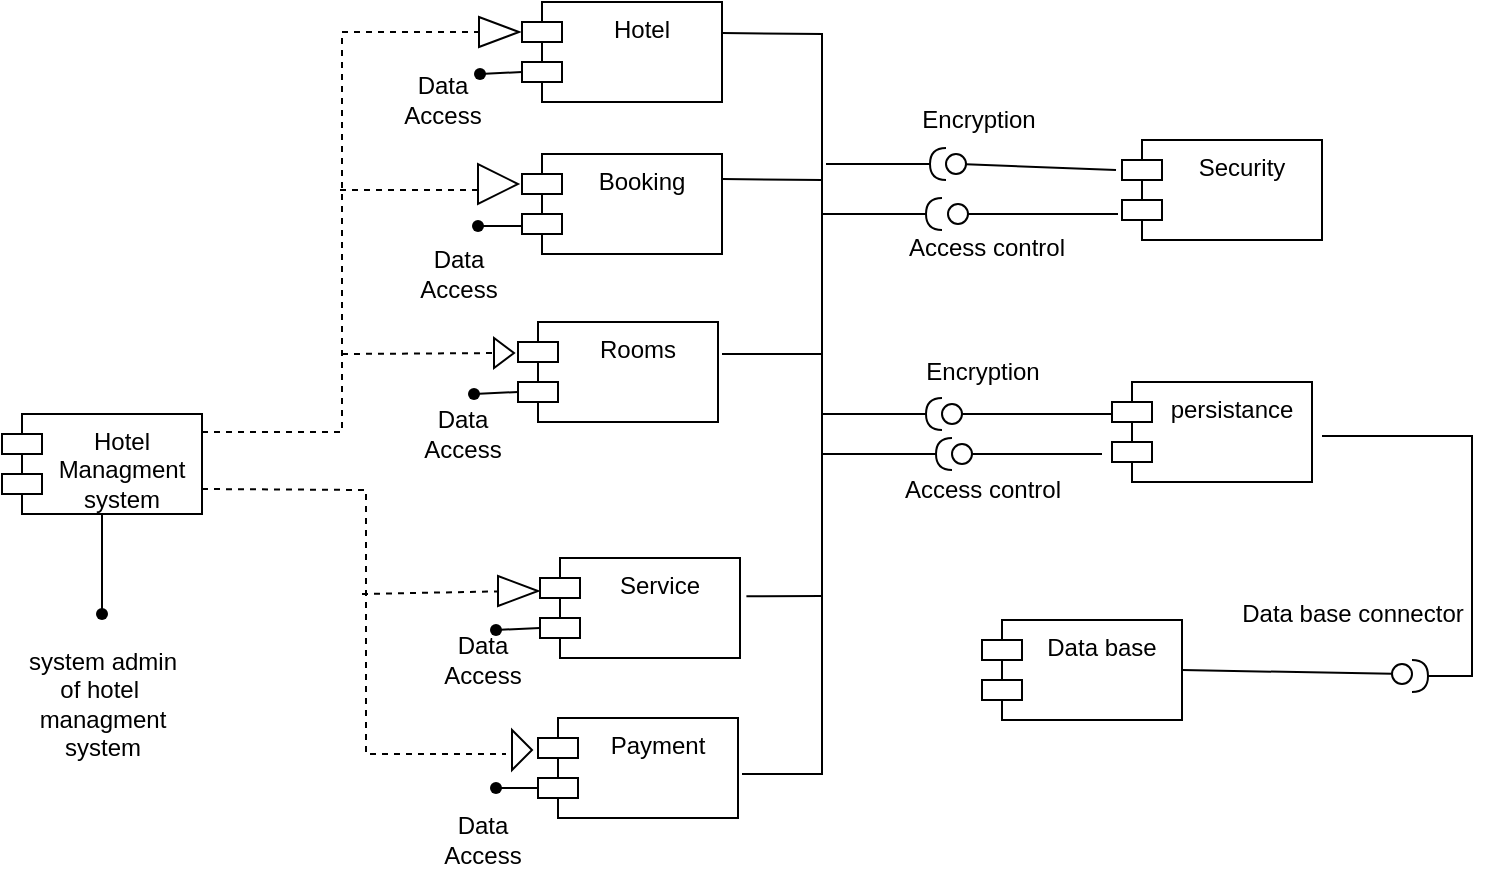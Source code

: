 <mxfile version="23.1.5" type="device">
  <diagram name="Page-1" id="tz5FJdPGJYnll3CepqfB">
    <mxGraphModel dx="840" dy="497" grid="1" gridSize="10" guides="1" tooltips="1" connect="1" arrows="1" fold="1" page="1" pageScale="1" pageWidth="827" pageHeight="1169" math="0" shadow="0">
      <root>
        <mxCell id="0" />
        <mxCell id="1" parent="0" />
        <mxCell id="y9X2fHoFPcFzoOq7KdYe-1" value="Hotel&lt;br&gt;Managment&lt;br&gt;system" style="shape=module;align=left;spacingLeft=20;align=center;verticalAlign=top;whiteSpace=wrap;html=1;" vertex="1" parent="1">
          <mxGeometry x="350" y="310" width="100" height="50" as="geometry" />
        </mxCell>
        <mxCell id="y9X2fHoFPcFzoOq7KdYe-3" value="" style="shape=waypoint;sketch=0;fillStyle=solid;size=6;pointerEvents=1;points=[];fillColor=none;resizable=0;rotatable=0;perimeter=centerPerimeter;snapToPoint=1;" vertex="1" parent="1">
          <mxGeometry x="390" y="400" width="20" height="20" as="geometry" />
        </mxCell>
        <mxCell id="y9X2fHoFPcFzoOq7KdYe-4" value="" style="endArrow=none;html=1;rounded=0;entryX=0.5;entryY=1;entryDx=0;entryDy=0;" edge="1" parent="1" target="y9X2fHoFPcFzoOq7KdYe-1">
          <mxGeometry width="50" height="50" relative="1" as="geometry">
            <mxPoint x="400" y="410" as="sourcePoint" />
            <mxPoint x="510" y="270" as="targetPoint" />
          </mxGeometry>
        </mxCell>
        <mxCell id="y9X2fHoFPcFzoOq7KdYe-5" value="system admin&lt;br&gt;of hotel&amp;nbsp;&lt;br&gt;managment&lt;br&gt;system" style="text;html=1;align=center;verticalAlign=middle;resizable=0;points=[];autosize=1;strokeColor=none;fillColor=none;" vertex="1" parent="1">
          <mxGeometry x="350" y="420" width="100" height="70" as="geometry" />
        </mxCell>
        <mxCell id="y9X2fHoFPcFzoOq7KdYe-6" value="" style="endArrow=none;dashed=1;html=1;rounded=0;entryX=0;entryY=0.5;entryDx=0;entryDy=0;entryPerimeter=0;" edge="1" parent="1" target="y9X2fHoFPcFzoOq7KdYe-9">
          <mxGeometry width="50" height="50" relative="1" as="geometry">
            <mxPoint x="450" y="319" as="sourcePoint" />
            <mxPoint x="588.5" y="121.436" as="targetPoint" />
            <Array as="points">
              <mxPoint x="520" y="319" />
              <mxPoint x="520" y="119" />
            </Array>
          </mxGeometry>
        </mxCell>
        <mxCell id="y9X2fHoFPcFzoOq7KdYe-8" value="Hotel" style="shape=module;align=left;spacingLeft=20;align=center;verticalAlign=top;whiteSpace=wrap;html=1;" vertex="1" parent="1">
          <mxGeometry x="610" y="104" width="100" height="50" as="geometry" />
        </mxCell>
        <mxCell id="y9X2fHoFPcFzoOq7KdYe-9" value="" style="html=1;shadow=0;dashed=0;align=center;verticalAlign=middle;shape=mxgraph.arrows2.arrow;dy=0.6;dx=40;direction=north;notch=0;rotation=90;" vertex="1" parent="1">
          <mxGeometry x="591" y="109" width="15" height="20" as="geometry" />
        </mxCell>
        <mxCell id="y9X2fHoFPcFzoOq7KdYe-12" value="" style="shape=waypoint;sketch=0;fillStyle=solid;size=6;pointerEvents=1;points=[];fillColor=none;resizable=0;rotatable=0;perimeter=centerPerimeter;snapToPoint=1;" vertex="1" parent="1">
          <mxGeometry x="579" y="130" width="20" height="20" as="geometry" />
        </mxCell>
        <mxCell id="y9X2fHoFPcFzoOq7KdYe-13" value="" style="endArrow=none;html=1;rounded=0;entryX=0;entryY=0;entryDx=0;entryDy=35;entryPerimeter=0;" edge="1" parent="1" source="y9X2fHoFPcFzoOq7KdYe-12" target="y9X2fHoFPcFzoOq7KdYe-8">
          <mxGeometry width="50" height="50" relative="1" as="geometry">
            <mxPoint x="593" y="171" as="sourcePoint" />
            <mxPoint x="611" y="128" as="targetPoint" />
          </mxGeometry>
        </mxCell>
        <mxCell id="y9X2fHoFPcFzoOq7KdYe-14" value="Booking" style="shape=module;align=left;spacingLeft=20;align=center;verticalAlign=top;whiteSpace=wrap;html=1;" vertex="1" parent="1">
          <mxGeometry x="610" y="180" width="100" height="50" as="geometry" />
        </mxCell>
        <mxCell id="y9X2fHoFPcFzoOq7KdYe-15" value="" style="endArrow=none;dashed=1;html=1;rounded=0;" edge="1" parent="1">
          <mxGeometry width="50" height="50" relative="1" as="geometry">
            <mxPoint x="519" y="198" as="sourcePoint" />
            <mxPoint x="589" y="198" as="targetPoint" />
          </mxGeometry>
        </mxCell>
        <mxCell id="y9X2fHoFPcFzoOq7KdYe-16" value="" style="html=1;shadow=0;dashed=0;align=center;verticalAlign=middle;shape=mxgraph.arrows2.arrow;dy=0.6;dx=40;notch=0;" vertex="1" parent="1">
          <mxGeometry x="588" y="185" width="20" height="20" as="geometry" />
        </mxCell>
        <mxCell id="y9X2fHoFPcFzoOq7KdYe-18" value="" style="shape=waypoint;sketch=0;fillStyle=solid;size=6;pointerEvents=1;points=[];fillColor=none;resizable=0;rotatable=0;perimeter=centerPerimeter;snapToPoint=1;" vertex="1" parent="1">
          <mxGeometry x="578" y="206" width="20" height="20" as="geometry" />
        </mxCell>
        <mxCell id="y9X2fHoFPcFzoOq7KdYe-19" value="" style="endArrow=none;html=1;rounded=0;entryX=0;entryY=0;entryDx=0;entryDy=35;entryPerimeter=0;" edge="1" parent="1">
          <mxGeometry width="50" height="50" relative="1" as="geometry">
            <mxPoint x="590" y="216" as="sourcePoint" />
            <mxPoint x="610" y="216" as="targetPoint" />
          </mxGeometry>
        </mxCell>
        <mxCell id="y9X2fHoFPcFzoOq7KdYe-20" value="Rooms" style="shape=module;align=left;spacingLeft=20;align=center;verticalAlign=top;whiteSpace=wrap;html=1;" vertex="1" parent="1">
          <mxGeometry x="608" y="264" width="100" height="50" as="geometry" />
        </mxCell>
        <mxCell id="y9X2fHoFPcFzoOq7KdYe-21" value="" style="endArrow=none;dashed=1;html=1;rounded=0;" edge="1" parent="1" target="y9X2fHoFPcFzoOq7KdYe-22">
          <mxGeometry width="50" height="50" relative="1" as="geometry">
            <mxPoint x="520" y="280" as="sourcePoint" />
            <mxPoint x="590" y="280" as="targetPoint" />
          </mxGeometry>
        </mxCell>
        <mxCell id="y9X2fHoFPcFzoOq7KdYe-22" value="" style="html=1;shadow=0;dashed=0;align=center;verticalAlign=middle;shape=mxgraph.arrows2.arrow;dy=0.6;dx=40;notch=0;" vertex="1" parent="1">
          <mxGeometry x="596" y="272" width="10" height="15" as="geometry" />
        </mxCell>
        <mxCell id="y9X2fHoFPcFzoOq7KdYe-23" value="" style="shape=waypoint;sketch=0;fillStyle=solid;size=6;pointerEvents=1;points=[];fillColor=none;resizable=0;rotatable=0;perimeter=centerPerimeter;snapToPoint=1;" vertex="1" parent="1">
          <mxGeometry x="576" y="290" width="20" height="20" as="geometry" />
        </mxCell>
        <mxCell id="y9X2fHoFPcFzoOq7KdYe-24" value="" style="endArrow=none;html=1;rounded=0;exitX=0.752;exitY=0.306;exitDx=0;exitDy=0;exitPerimeter=0;entryX=0;entryY=0;entryDx=0;entryDy=35;entryPerimeter=0;" edge="1" parent="1" source="y9X2fHoFPcFzoOq7KdYe-23" target="y9X2fHoFPcFzoOq7KdYe-20">
          <mxGeometry width="50" height="50" relative="1" as="geometry">
            <mxPoint x="490" y="250" as="sourcePoint" />
            <mxPoint x="540" y="200" as="targetPoint" />
          </mxGeometry>
        </mxCell>
        <mxCell id="y9X2fHoFPcFzoOq7KdYe-25" value="" style="endArrow=none;dashed=1;html=1;rounded=0;exitX=1;exitY=0.75;exitDx=0;exitDy=0;" edge="1" parent="1" source="y9X2fHoFPcFzoOq7KdYe-1">
          <mxGeometry width="50" height="50" relative="1" as="geometry">
            <mxPoint x="462" y="347.5" as="sourcePoint" />
            <mxPoint x="602" y="480" as="targetPoint" />
            <Array as="points">
              <mxPoint x="532" y="348" />
              <mxPoint x="532" y="480" />
            </Array>
          </mxGeometry>
        </mxCell>
        <mxCell id="y9X2fHoFPcFzoOq7KdYe-28" value="Service" style="shape=module;align=left;spacingLeft=20;align=center;verticalAlign=top;whiteSpace=wrap;html=1;" vertex="1" parent="1">
          <mxGeometry x="619" y="382" width="100" height="50" as="geometry" />
        </mxCell>
        <mxCell id="y9X2fHoFPcFzoOq7KdYe-29" value="Payment" style="shape=module;align=left;spacingLeft=20;align=center;verticalAlign=top;whiteSpace=wrap;html=1;" vertex="1" parent="1">
          <mxGeometry x="618" y="462" width="100" height="50" as="geometry" />
        </mxCell>
        <mxCell id="y9X2fHoFPcFzoOq7KdYe-30" value="" style="html=1;shadow=0;dashed=0;align=center;verticalAlign=middle;shape=mxgraph.arrows2.arrow;dy=0.6;dx=40;notch=0;" vertex="1" parent="1">
          <mxGeometry x="605" y="468" width="10" height="20" as="geometry" />
        </mxCell>
        <mxCell id="y9X2fHoFPcFzoOq7KdYe-31" value="" style="shape=waypoint;sketch=0;fillStyle=solid;size=6;pointerEvents=1;points=[];fillColor=none;resizable=0;rotatable=0;perimeter=centerPerimeter;snapToPoint=1;" vertex="1" parent="1">
          <mxGeometry x="587" y="487" width="20" height="20" as="geometry" />
        </mxCell>
        <mxCell id="y9X2fHoFPcFzoOq7KdYe-32" value="" style="endArrow=none;html=1;rounded=0;entryX=0;entryY=0;entryDx=0;entryDy=35;entryPerimeter=0;" edge="1" parent="1" source="y9X2fHoFPcFzoOq7KdYe-31" target="y9X2fHoFPcFzoOq7KdYe-29">
          <mxGeometry width="50" height="50" relative="1" as="geometry">
            <mxPoint x="490" y="390" as="sourcePoint" />
            <mxPoint x="540" y="340" as="targetPoint" />
          </mxGeometry>
        </mxCell>
        <mxCell id="y9X2fHoFPcFzoOq7KdYe-33" value="" style="endArrow=none;dashed=1;html=1;rounded=0;" edge="1" parent="1" target="y9X2fHoFPcFzoOq7KdYe-34">
          <mxGeometry width="50" height="50" relative="1" as="geometry">
            <mxPoint x="530" y="400" as="sourcePoint" />
            <mxPoint x="600" y="400" as="targetPoint" />
          </mxGeometry>
        </mxCell>
        <mxCell id="y9X2fHoFPcFzoOq7KdYe-34" value="" style="html=1;shadow=0;dashed=0;align=center;verticalAlign=middle;shape=mxgraph.arrows2.arrow;dy=0.6;dx=40;notch=0;" vertex="1" parent="1">
          <mxGeometry x="598" y="391" width="20" height="15" as="geometry" />
        </mxCell>
        <mxCell id="y9X2fHoFPcFzoOq7KdYe-35" value="" style="shape=waypoint;sketch=0;fillStyle=solid;size=6;pointerEvents=1;points=[];fillColor=none;resizable=0;rotatable=0;perimeter=centerPerimeter;snapToPoint=1;" vertex="1" parent="1">
          <mxGeometry x="587" y="408" width="20" height="20" as="geometry" />
        </mxCell>
        <mxCell id="y9X2fHoFPcFzoOq7KdYe-36" value="" style="endArrow=none;html=1;rounded=0;entryX=0;entryY=0;entryDx=0;entryDy=35;entryPerimeter=0;" edge="1" parent="1" source="y9X2fHoFPcFzoOq7KdYe-35" target="y9X2fHoFPcFzoOq7KdYe-28">
          <mxGeometry width="50" height="50" relative="1" as="geometry">
            <mxPoint x="490" y="390" as="sourcePoint" />
            <mxPoint x="540" y="340" as="targetPoint" />
          </mxGeometry>
        </mxCell>
        <mxCell id="y9X2fHoFPcFzoOq7KdYe-38" value="Data&lt;br&gt;Access" style="text;html=1;align=center;verticalAlign=middle;resizable=0;points=[];autosize=1;strokeColor=none;fillColor=none;" vertex="1" parent="1">
          <mxGeometry x="540" y="133" width="60" height="40" as="geometry" />
        </mxCell>
        <mxCell id="y9X2fHoFPcFzoOq7KdYe-39" value="Data&lt;br&gt;Access" style="text;html=1;align=center;verticalAlign=middle;resizable=0;points=[];autosize=1;strokeColor=none;fillColor=none;" vertex="1" parent="1">
          <mxGeometry x="548" y="220" width="60" height="40" as="geometry" />
        </mxCell>
        <mxCell id="y9X2fHoFPcFzoOq7KdYe-41" value="Data&lt;br&gt;Access" style="text;html=1;align=center;verticalAlign=middle;resizable=0;points=[];autosize=1;strokeColor=none;fillColor=none;" vertex="1" parent="1">
          <mxGeometry x="550" y="300" width="60" height="40" as="geometry" />
        </mxCell>
        <mxCell id="y9X2fHoFPcFzoOq7KdYe-42" value="Data&lt;br&gt;Access" style="text;html=1;align=center;verticalAlign=middle;resizable=0;points=[];autosize=1;strokeColor=none;fillColor=none;" vertex="1" parent="1">
          <mxGeometry x="560" y="413" width="60" height="40" as="geometry" />
        </mxCell>
        <mxCell id="y9X2fHoFPcFzoOq7KdYe-43" value="Data&lt;br&gt;Access" style="text;html=1;align=center;verticalAlign=middle;resizable=0;points=[];autosize=1;strokeColor=none;fillColor=none;" vertex="1" parent="1">
          <mxGeometry x="560" y="503" width="60" height="40" as="geometry" />
        </mxCell>
        <mxCell id="y9X2fHoFPcFzoOq7KdYe-44" value="" style="endArrow=none;html=1;rounded=0;exitX=1;exitY=0.25;exitDx=0;exitDy=0;" edge="1" parent="1">
          <mxGeometry width="50" height="50" relative="1" as="geometry">
            <mxPoint x="710" y="119.5" as="sourcePoint" />
            <mxPoint x="720" y="490" as="targetPoint" />
            <Array as="points">
              <mxPoint x="760" y="120" />
              <mxPoint x="760" y="490" />
            </Array>
          </mxGeometry>
        </mxCell>
        <mxCell id="y9X2fHoFPcFzoOq7KdYe-45" value="" style="endArrow=none;html=1;rounded=0;exitX=1.032;exitY=0.382;exitDx=0;exitDy=0;exitPerimeter=0;" edge="1" parent="1" source="y9X2fHoFPcFzoOq7KdYe-28">
          <mxGeometry width="50" height="50" relative="1" as="geometry">
            <mxPoint x="719" y="406" as="sourcePoint" />
            <mxPoint x="760" y="401" as="targetPoint" />
          </mxGeometry>
        </mxCell>
        <mxCell id="y9X2fHoFPcFzoOq7KdYe-46" value="" style="endArrow=none;html=1;rounded=0;" edge="1" parent="1">
          <mxGeometry width="50" height="50" relative="1" as="geometry">
            <mxPoint x="760" y="280" as="sourcePoint" />
            <mxPoint x="710" y="280" as="targetPoint" />
          </mxGeometry>
        </mxCell>
        <mxCell id="y9X2fHoFPcFzoOq7KdYe-47" value="" style="endArrow=none;html=1;rounded=0;exitX=1;exitY=0.25;exitDx=0;exitDy=0;" edge="1" parent="1" source="y9X2fHoFPcFzoOq7KdYe-14">
          <mxGeometry width="50" height="50" relative="1" as="geometry">
            <mxPoint x="713.3" y="201.85" as="sourcePoint" />
            <mxPoint x="760" y="193" as="targetPoint" />
          </mxGeometry>
        </mxCell>
        <mxCell id="y9X2fHoFPcFzoOq7KdYe-48" value="" style="rounded=0;orthogonalLoop=1;jettySize=auto;html=1;endArrow=halfCircle;endFill=0;endSize=6;strokeWidth=1;sketch=0;" edge="1" parent="1">
          <mxGeometry relative="1" as="geometry">
            <mxPoint x="762" y="185" as="sourcePoint" />
            <mxPoint x="822" y="185" as="targetPoint" />
          </mxGeometry>
        </mxCell>
        <mxCell id="y9X2fHoFPcFzoOq7KdYe-49" value="" style="rounded=0;orthogonalLoop=1;jettySize=auto;html=1;endArrow=oval;endFill=0;sketch=0;sourcePerimeterSpacing=0;targetPerimeterSpacing=0;endSize=10;exitX=0;exitY=0;exitDx=0;exitDy=15;exitPerimeter=0;" edge="1" parent="1">
          <mxGeometry relative="1" as="geometry">
            <mxPoint x="907" y="188" as="sourcePoint" />
            <mxPoint x="827" y="185" as="targetPoint" />
          </mxGeometry>
        </mxCell>
        <mxCell id="y9X2fHoFPcFzoOq7KdYe-50" value="" style="ellipse;whiteSpace=wrap;html=1;align=center;aspect=fixed;fillColor=none;strokeColor=none;resizable=0;perimeter=centerPerimeter;rotatable=0;allowArrows=0;points=[];outlineConnect=1;" vertex="1" parent="1">
          <mxGeometry x="685" y="300" width="10" height="10" as="geometry" />
        </mxCell>
        <mxCell id="y9X2fHoFPcFzoOq7KdYe-51" value="" style="rounded=0;orthogonalLoop=1;jettySize=auto;html=1;endArrow=halfCircle;endFill=0;endSize=6;strokeWidth=1;sketch=0;" edge="1" parent="1">
          <mxGeometry relative="1" as="geometry">
            <mxPoint x="760" y="210" as="sourcePoint" />
            <mxPoint x="820" y="210" as="targetPoint" />
          </mxGeometry>
        </mxCell>
        <mxCell id="y9X2fHoFPcFzoOq7KdYe-52" value="" style="rounded=0;orthogonalLoop=1;jettySize=auto;html=1;endArrow=oval;endFill=0;sketch=0;sourcePerimeterSpacing=0;targetPerimeterSpacing=0;endSize=10;exitX=0;exitY=0;exitDx=0;exitDy=35;exitPerimeter=0;" edge="1" parent="1">
          <mxGeometry relative="1" as="geometry">
            <mxPoint x="908" y="210" as="sourcePoint" />
            <mxPoint x="828" y="210" as="targetPoint" />
          </mxGeometry>
        </mxCell>
        <mxCell id="y9X2fHoFPcFzoOq7KdYe-53" value="" style="ellipse;whiteSpace=wrap;html=1;align=center;aspect=fixed;fillColor=none;strokeColor=none;resizable=0;perimeter=centerPerimeter;rotatable=0;allowArrows=0;points=[];outlineConnect=1;" vertex="1" parent="1">
          <mxGeometry x="685" y="300" width="10" height="10" as="geometry" />
        </mxCell>
        <mxCell id="y9X2fHoFPcFzoOq7KdYe-54" value="Security" style="shape=module;align=left;spacingLeft=20;align=center;verticalAlign=top;whiteSpace=wrap;html=1;" vertex="1" parent="1">
          <mxGeometry x="910" y="173" width="100" height="50" as="geometry" />
        </mxCell>
        <mxCell id="y9X2fHoFPcFzoOq7KdYe-55" value="Encryption" style="text;html=1;align=center;verticalAlign=middle;resizable=0;points=[];autosize=1;strokeColor=none;fillColor=none;" vertex="1" parent="1">
          <mxGeometry x="798" y="148" width="80" height="30" as="geometry" />
        </mxCell>
        <mxCell id="y9X2fHoFPcFzoOq7KdYe-56" value="Access control" style="text;html=1;align=center;verticalAlign=middle;resizable=0;points=[];autosize=1;strokeColor=none;fillColor=none;" vertex="1" parent="1">
          <mxGeometry x="792" y="212" width="100" height="30" as="geometry" />
        </mxCell>
        <mxCell id="y9X2fHoFPcFzoOq7KdYe-57" value="" style="rounded=0;orthogonalLoop=1;jettySize=auto;html=1;endArrow=halfCircle;endFill=0;endSize=6;strokeWidth=1;sketch=0;" edge="1" parent="1">
          <mxGeometry relative="1" as="geometry">
            <mxPoint x="760" y="310" as="sourcePoint" />
            <mxPoint x="820" y="310" as="targetPoint" />
          </mxGeometry>
        </mxCell>
        <mxCell id="y9X2fHoFPcFzoOq7KdYe-58" value="" style="rounded=0;orthogonalLoop=1;jettySize=auto;html=1;endArrow=oval;endFill=0;sketch=0;sourcePerimeterSpacing=0;targetPerimeterSpacing=0;endSize=10;" edge="1" parent="1">
          <mxGeometry relative="1" as="geometry">
            <mxPoint x="905" y="310" as="sourcePoint" />
            <mxPoint x="825" y="310" as="targetPoint" />
          </mxGeometry>
        </mxCell>
        <mxCell id="y9X2fHoFPcFzoOq7KdYe-59" value="" style="ellipse;whiteSpace=wrap;html=1;align=center;aspect=fixed;fillColor=none;strokeColor=none;resizable=0;perimeter=centerPerimeter;rotatable=0;allowArrows=0;points=[];outlineConnect=1;" vertex="1" parent="1">
          <mxGeometry x="685" y="300" width="10" height="10" as="geometry" />
        </mxCell>
        <mxCell id="y9X2fHoFPcFzoOq7KdYe-60" value="persistance" style="shape=module;align=left;spacingLeft=20;align=center;verticalAlign=top;whiteSpace=wrap;html=1;" vertex="1" parent="1">
          <mxGeometry x="905" y="294" width="100" height="50" as="geometry" />
        </mxCell>
        <mxCell id="y9X2fHoFPcFzoOq7KdYe-61" value="" style="rounded=0;orthogonalLoop=1;jettySize=auto;html=1;endArrow=halfCircle;endFill=0;endSize=6;strokeWidth=1;sketch=0;" edge="1" parent="1">
          <mxGeometry relative="1" as="geometry">
            <mxPoint x="760" y="330" as="sourcePoint" />
            <mxPoint x="825" y="330" as="targetPoint" />
          </mxGeometry>
        </mxCell>
        <mxCell id="y9X2fHoFPcFzoOq7KdYe-62" value="" style="rounded=0;orthogonalLoop=1;jettySize=auto;html=1;endArrow=oval;endFill=0;sketch=0;sourcePerimeterSpacing=0;targetPerimeterSpacing=0;endSize=10;" edge="1" parent="1">
          <mxGeometry relative="1" as="geometry">
            <mxPoint x="900" y="330" as="sourcePoint" />
            <mxPoint x="830" y="330" as="targetPoint" />
          </mxGeometry>
        </mxCell>
        <mxCell id="y9X2fHoFPcFzoOq7KdYe-63" value="" style="ellipse;whiteSpace=wrap;html=1;align=center;aspect=fixed;fillColor=none;strokeColor=none;resizable=0;perimeter=centerPerimeter;rotatable=0;allowArrows=0;points=[];outlineConnect=1;" vertex="1" parent="1">
          <mxGeometry x="685" y="297" width="10" height="10" as="geometry" />
        </mxCell>
        <mxCell id="y9X2fHoFPcFzoOq7KdYe-64" value="Encryption" style="text;html=1;align=center;verticalAlign=middle;resizable=0;points=[];autosize=1;strokeColor=none;fillColor=none;" vertex="1" parent="1">
          <mxGeometry x="800" y="274" width="80" height="30" as="geometry" />
        </mxCell>
        <mxCell id="y9X2fHoFPcFzoOq7KdYe-65" value="Access control" style="text;html=1;align=center;verticalAlign=middle;resizable=0;points=[];autosize=1;strokeColor=none;fillColor=none;" vertex="1" parent="1">
          <mxGeometry x="790" y="333" width="100" height="30" as="geometry" />
        </mxCell>
        <mxCell id="y9X2fHoFPcFzoOq7KdYe-66" value="" style="rounded=0;orthogonalLoop=1;jettySize=auto;html=1;endArrow=halfCircle;endFill=0;endSize=6;strokeWidth=1;sketch=0;" edge="1" parent="1">
          <mxGeometry relative="1" as="geometry">
            <mxPoint x="1010" y="321" as="sourcePoint" />
            <mxPoint x="1055" y="441" as="targetPoint" />
            <Array as="points">
              <mxPoint x="1085" y="321" />
              <mxPoint x="1085" y="441" />
            </Array>
          </mxGeometry>
        </mxCell>
        <mxCell id="y9X2fHoFPcFzoOq7KdYe-67" value="" style="rounded=0;orthogonalLoop=1;jettySize=auto;html=1;endArrow=oval;endFill=0;sketch=0;sourcePerimeterSpacing=0;targetPerimeterSpacing=0;endSize=10;exitX=1;exitY=0.5;exitDx=0;exitDy=0;" edge="1" parent="1" source="y9X2fHoFPcFzoOq7KdYe-69">
          <mxGeometry relative="1" as="geometry">
            <mxPoint x="956" y="440" as="sourcePoint" />
            <mxPoint x="1050" y="440" as="targetPoint" />
          </mxGeometry>
        </mxCell>
        <mxCell id="y9X2fHoFPcFzoOq7KdYe-68" value="" style="ellipse;whiteSpace=wrap;html=1;align=center;aspect=fixed;fillColor=none;strokeColor=none;resizable=0;perimeter=centerPerimeter;rotatable=0;allowArrows=0;points=[];outlineConnect=1;" vertex="1" parent="1">
          <mxGeometry x="685" y="300" width="10" height="10" as="geometry" />
        </mxCell>
        <mxCell id="y9X2fHoFPcFzoOq7KdYe-69" value="Data base" style="shape=module;align=left;spacingLeft=20;align=center;verticalAlign=top;whiteSpace=wrap;html=1;" vertex="1" parent="1">
          <mxGeometry x="840" y="413" width="100" height="50" as="geometry" />
        </mxCell>
        <mxCell id="y9X2fHoFPcFzoOq7KdYe-70" value="Data base connector" style="text;html=1;align=center;verticalAlign=middle;resizable=0;points=[];autosize=1;strokeColor=none;fillColor=none;" vertex="1" parent="1">
          <mxGeometry x="960" y="395" width="130" height="30" as="geometry" />
        </mxCell>
      </root>
    </mxGraphModel>
  </diagram>
</mxfile>
